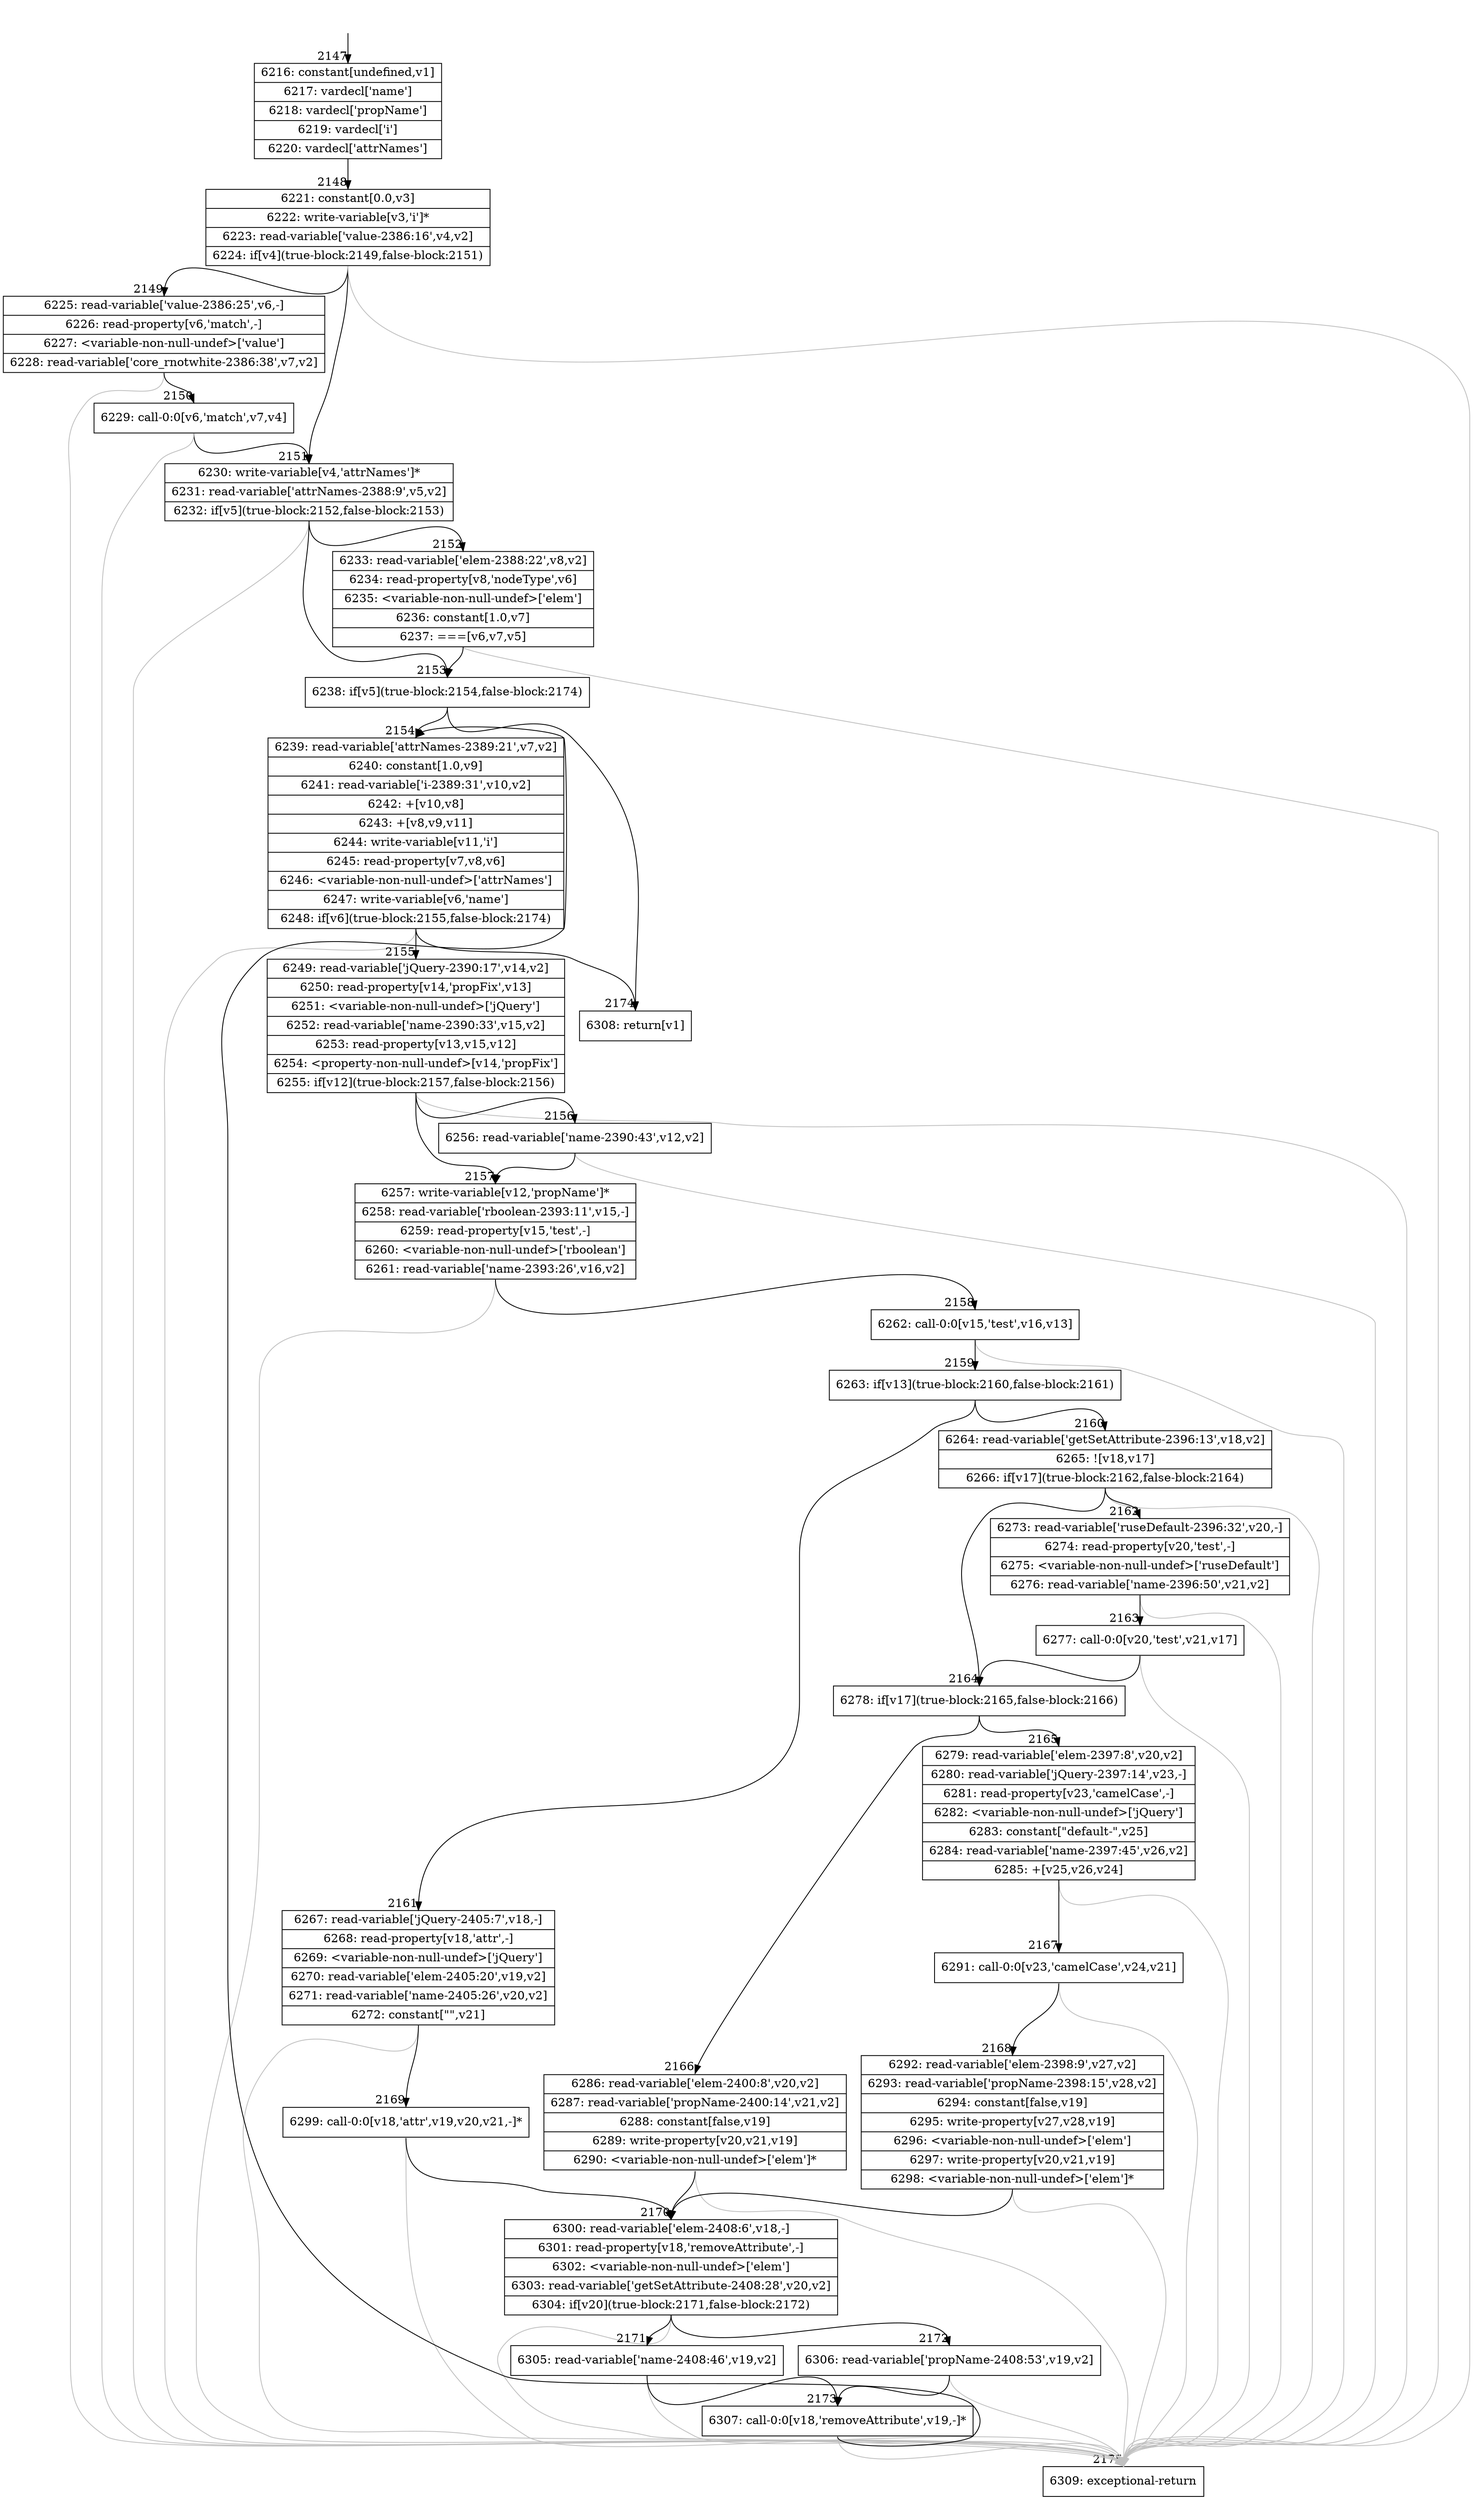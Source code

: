 digraph {
rankdir="TD"
BB_entry145[shape=none,label=""];
BB_entry145 -> BB2147 [tailport=s, headport=n, headlabel="    2147"]
BB2147 [shape=record label="{6216: constant[undefined,v1]|6217: vardecl['name']|6218: vardecl['propName']|6219: vardecl['i']|6220: vardecl['attrNames']}" ] 
BB2147 -> BB2148 [tailport=s, headport=n, headlabel="      2148"]
BB2148 [shape=record label="{6221: constant[0.0,v3]|6222: write-variable[v3,'i']*|6223: read-variable['value-2386:16',v4,v2]|6224: if[v4](true-block:2149,false-block:2151)}" ] 
BB2148 -> BB2151 [tailport=s, headport=n, headlabel="      2151"]
BB2148 -> BB2149 [tailport=s, headport=n, headlabel="      2149"]
BB2148 -> BB2175 [tailport=s, headport=n, color=gray, headlabel="      2175"]
BB2149 [shape=record label="{6225: read-variable['value-2386:25',v6,-]|6226: read-property[v6,'match',-]|6227: \<variable-non-null-undef\>['value']|6228: read-variable['core_rnotwhite-2386:38',v7,v2]}" ] 
BB2149 -> BB2150 [tailport=s, headport=n, headlabel="      2150"]
BB2149 -> BB2175 [tailport=s, headport=n, color=gray]
BB2150 [shape=record label="{6229: call-0:0[v6,'match',v7,v4]}" ] 
BB2150 -> BB2151 [tailport=s, headport=n]
BB2150 -> BB2175 [tailport=s, headport=n, color=gray]
BB2151 [shape=record label="{6230: write-variable[v4,'attrNames']*|6231: read-variable['attrNames-2388:9',v5,v2]|6232: if[v5](true-block:2152,false-block:2153)}" ] 
BB2151 -> BB2153 [tailport=s, headport=n, headlabel="      2153"]
BB2151 -> BB2152 [tailport=s, headport=n, headlabel="      2152"]
BB2151 -> BB2175 [tailport=s, headport=n, color=gray]
BB2152 [shape=record label="{6233: read-variable['elem-2388:22',v8,v2]|6234: read-property[v8,'nodeType',v6]|6235: \<variable-non-null-undef\>['elem']|6236: constant[1.0,v7]|6237: ===[v6,v7,v5]}" ] 
BB2152 -> BB2153 [tailport=s, headport=n]
BB2152 -> BB2175 [tailport=s, headport=n, color=gray]
BB2153 [shape=record label="{6238: if[v5](true-block:2154,false-block:2174)}" ] 
BB2153 -> BB2154 [tailport=s, headport=n, headlabel="      2154"]
BB2153 -> BB2174 [tailport=s, headport=n, headlabel="      2174"]
BB2154 [shape=record label="{6239: read-variable['attrNames-2389:21',v7,v2]|6240: constant[1.0,v9]|6241: read-variable['i-2389:31',v10,v2]|6242: +[v10,v8]|6243: +[v8,v9,v11]|6244: write-variable[v11,'i']|6245: read-property[v7,v8,v6]|6246: \<variable-non-null-undef\>['attrNames']|6247: write-variable[v6,'name']|6248: if[v6](true-block:2155,false-block:2174)}" ] 
BB2154 -> BB2155 [tailport=s, headport=n, headlabel="      2155"]
BB2154 -> BB2174 [tailport=s, headport=n]
BB2154 -> BB2175 [tailport=s, headport=n, color=gray]
BB2155 [shape=record label="{6249: read-variable['jQuery-2390:17',v14,v2]|6250: read-property[v14,'propFix',v13]|6251: \<variable-non-null-undef\>['jQuery']|6252: read-variable['name-2390:33',v15,v2]|6253: read-property[v13,v15,v12]|6254: \<property-non-null-undef\>[v14,'propFix']|6255: if[v12](true-block:2157,false-block:2156)}" ] 
BB2155 -> BB2157 [tailport=s, headport=n, headlabel="      2157"]
BB2155 -> BB2156 [tailport=s, headport=n, headlabel="      2156"]
BB2155 -> BB2175 [tailport=s, headport=n, color=gray]
BB2156 [shape=record label="{6256: read-variable['name-2390:43',v12,v2]}" ] 
BB2156 -> BB2157 [tailport=s, headport=n]
BB2156 -> BB2175 [tailport=s, headport=n, color=gray]
BB2157 [shape=record label="{6257: write-variable[v12,'propName']*|6258: read-variable['rboolean-2393:11',v15,-]|6259: read-property[v15,'test',-]|6260: \<variable-non-null-undef\>['rboolean']|6261: read-variable['name-2393:26',v16,v2]}" ] 
BB2157 -> BB2158 [tailport=s, headport=n, headlabel="      2158"]
BB2157 -> BB2175 [tailport=s, headport=n, color=gray]
BB2158 [shape=record label="{6262: call-0:0[v15,'test',v16,v13]}" ] 
BB2158 -> BB2159 [tailport=s, headport=n, headlabel="      2159"]
BB2158 -> BB2175 [tailport=s, headport=n, color=gray]
BB2159 [shape=record label="{6263: if[v13](true-block:2160,false-block:2161)}" ] 
BB2159 -> BB2160 [tailport=s, headport=n, headlabel="      2160"]
BB2159 -> BB2161 [tailport=s, headport=n, headlabel="      2161"]
BB2160 [shape=record label="{6264: read-variable['getSetAttribute-2396:13',v18,v2]|6265: ![v18,v17]|6266: if[v17](true-block:2162,false-block:2164)}" ] 
BB2160 -> BB2164 [tailport=s, headport=n, headlabel="      2164"]
BB2160 -> BB2162 [tailport=s, headport=n, headlabel="      2162"]
BB2160 -> BB2175 [tailport=s, headport=n, color=gray]
BB2161 [shape=record label="{6267: read-variable['jQuery-2405:7',v18,-]|6268: read-property[v18,'attr',-]|6269: \<variable-non-null-undef\>['jQuery']|6270: read-variable['elem-2405:20',v19,v2]|6271: read-variable['name-2405:26',v20,v2]|6272: constant[\"\",v21]}" ] 
BB2161 -> BB2169 [tailport=s, headport=n, headlabel="      2169"]
BB2161 -> BB2175 [tailport=s, headport=n, color=gray]
BB2162 [shape=record label="{6273: read-variable['ruseDefault-2396:32',v20,-]|6274: read-property[v20,'test',-]|6275: \<variable-non-null-undef\>['ruseDefault']|6276: read-variable['name-2396:50',v21,v2]}" ] 
BB2162 -> BB2163 [tailport=s, headport=n, headlabel="      2163"]
BB2162 -> BB2175 [tailport=s, headport=n, color=gray]
BB2163 [shape=record label="{6277: call-0:0[v20,'test',v21,v17]}" ] 
BB2163 -> BB2164 [tailport=s, headport=n]
BB2163 -> BB2175 [tailport=s, headport=n, color=gray]
BB2164 [shape=record label="{6278: if[v17](true-block:2165,false-block:2166)}" ] 
BB2164 -> BB2165 [tailport=s, headport=n, headlabel="      2165"]
BB2164 -> BB2166 [tailport=s, headport=n, headlabel="      2166"]
BB2165 [shape=record label="{6279: read-variable['elem-2397:8',v20,v2]|6280: read-variable['jQuery-2397:14',v23,-]|6281: read-property[v23,'camelCase',-]|6282: \<variable-non-null-undef\>['jQuery']|6283: constant[\"default-\",v25]|6284: read-variable['name-2397:45',v26,v2]|6285: +[v25,v26,v24]}" ] 
BB2165 -> BB2167 [tailport=s, headport=n, headlabel="      2167"]
BB2165 -> BB2175 [tailport=s, headport=n, color=gray]
BB2166 [shape=record label="{6286: read-variable['elem-2400:8',v20,v2]|6287: read-variable['propName-2400:14',v21,v2]|6288: constant[false,v19]|6289: write-property[v20,v21,v19]|6290: \<variable-non-null-undef\>['elem']*}" ] 
BB2166 -> BB2170 [tailport=s, headport=n, headlabel="      2170"]
BB2166 -> BB2175 [tailport=s, headport=n, color=gray]
BB2167 [shape=record label="{6291: call-0:0[v23,'camelCase',v24,v21]}" ] 
BB2167 -> BB2168 [tailport=s, headport=n, headlabel="      2168"]
BB2167 -> BB2175 [tailport=s, headport=n, color=gray]
BB2168 [shape=record label="{6292: read-variable['elem-2398:9',v27,v2]|6293: read-variable['propName-2398:15',v28,v2]|6294: constant[false,v19]|6295: write-property[v27,v28,v19]|6296: \<variable-non-null-undef\>['elem']|6297: write-property[v20,v21,v19]|6298: \<variable-non-null-undef\>['elem']*}" ] 
BB2168 -> BB2170 [tailport=s, headport=n]
BB2168 -> BB2175 [tailport=s, headport=n, color=gray]
BB2169 [shape=record label="{6299: call-0:0[v18,'attr',v19,v20,v21,-]*}" ] 
BB2169 -> BB2170 [tailport=s, headport=n]
BB2169 -> BB2175 [tailport=s, headport=n, color=gray]
BB2170 [shape=record label="{6300: read-variable['elem-2408:6',v18,-]|6301: read-property[v18,'removeAttribute',-]|6302: \<variable-non-null-undef\>['elem']|6303: read-variable['getSetAttribute-2408:28',v20,v2]|6304: if[v20](true-block:2171,false-block:2172)}" ] 
BB2170 -> BB2171 [tailport=s, headport=n, headlabel="      2171"]
BB2170 -> BB2172 [tailport=s, headport=n, headlabel="      2172"]
BB2170 -> BB2175 [tailport=s, headport=n, color=gray]
BB2171 [shape=record label="{6305: read-variable['name-2408:46',v19,v2]}" ] 
BB2171 -> BB2173 [tailport=s, headport=n, headlabel="      2173"]
BB2171 -> BB2175 [tailport=s, headport=n, color=gray]
BB2172 [shape=record label="{6306: read-variable['propName-2408:53',v19,v2]}" ] 
BB2172 -> BB2173 [tailport=s, headport=n]
BB2172 -> BB2175 [tailport=s, headport=n, color=gray]
BB2173 [shape=record label="{6307: call-0:0[v18,'removeAttribute',v19,-]*}" ] 
BB2173 -> BB2154 [tailport=s, headport=n]
BB2173 -> BB2175 [tailport=s, headport=n, color=gray]
BB2174 [shape=record label="{6308: return[v1]}" ] 
BB2175 [shape=record label="{6309: exceptional-return}" ] 
}
